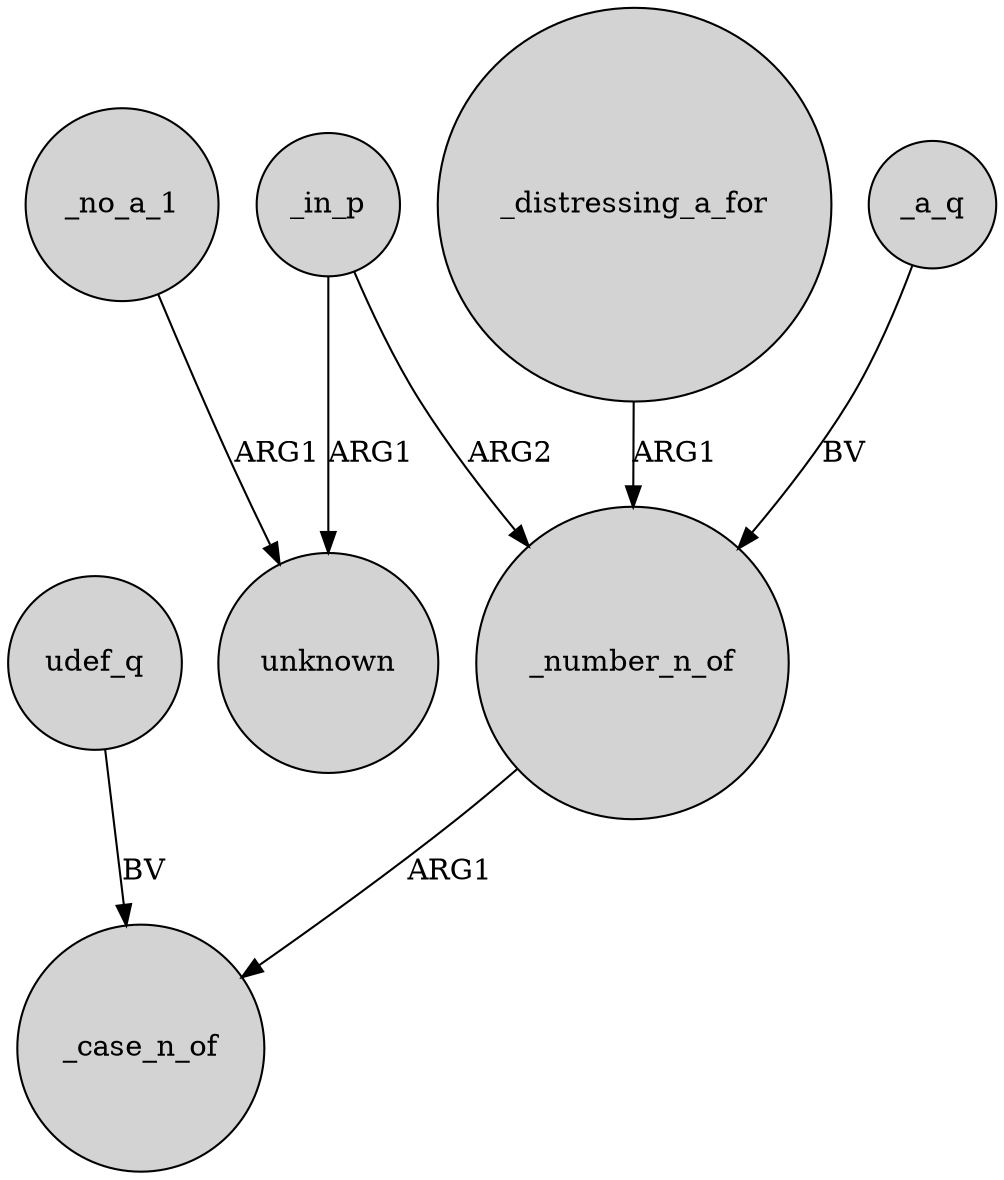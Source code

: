 digraph {
	node [shape=circle style=filled]
	_number_n_of -> _case_n_of [label=ARG1]
	_in_p -> unknown [label=ARG1]
	_a_q -> _number_n_of [label=BV]
	udef_q -> _case_n_of [label=BV]
	_distressing_a_for -> _number_n_of [label=ARG1]
	_in_p -> _number_n_of [label=ARG2]
	_no_a_1 -> unknown [label=ARG1]
}
